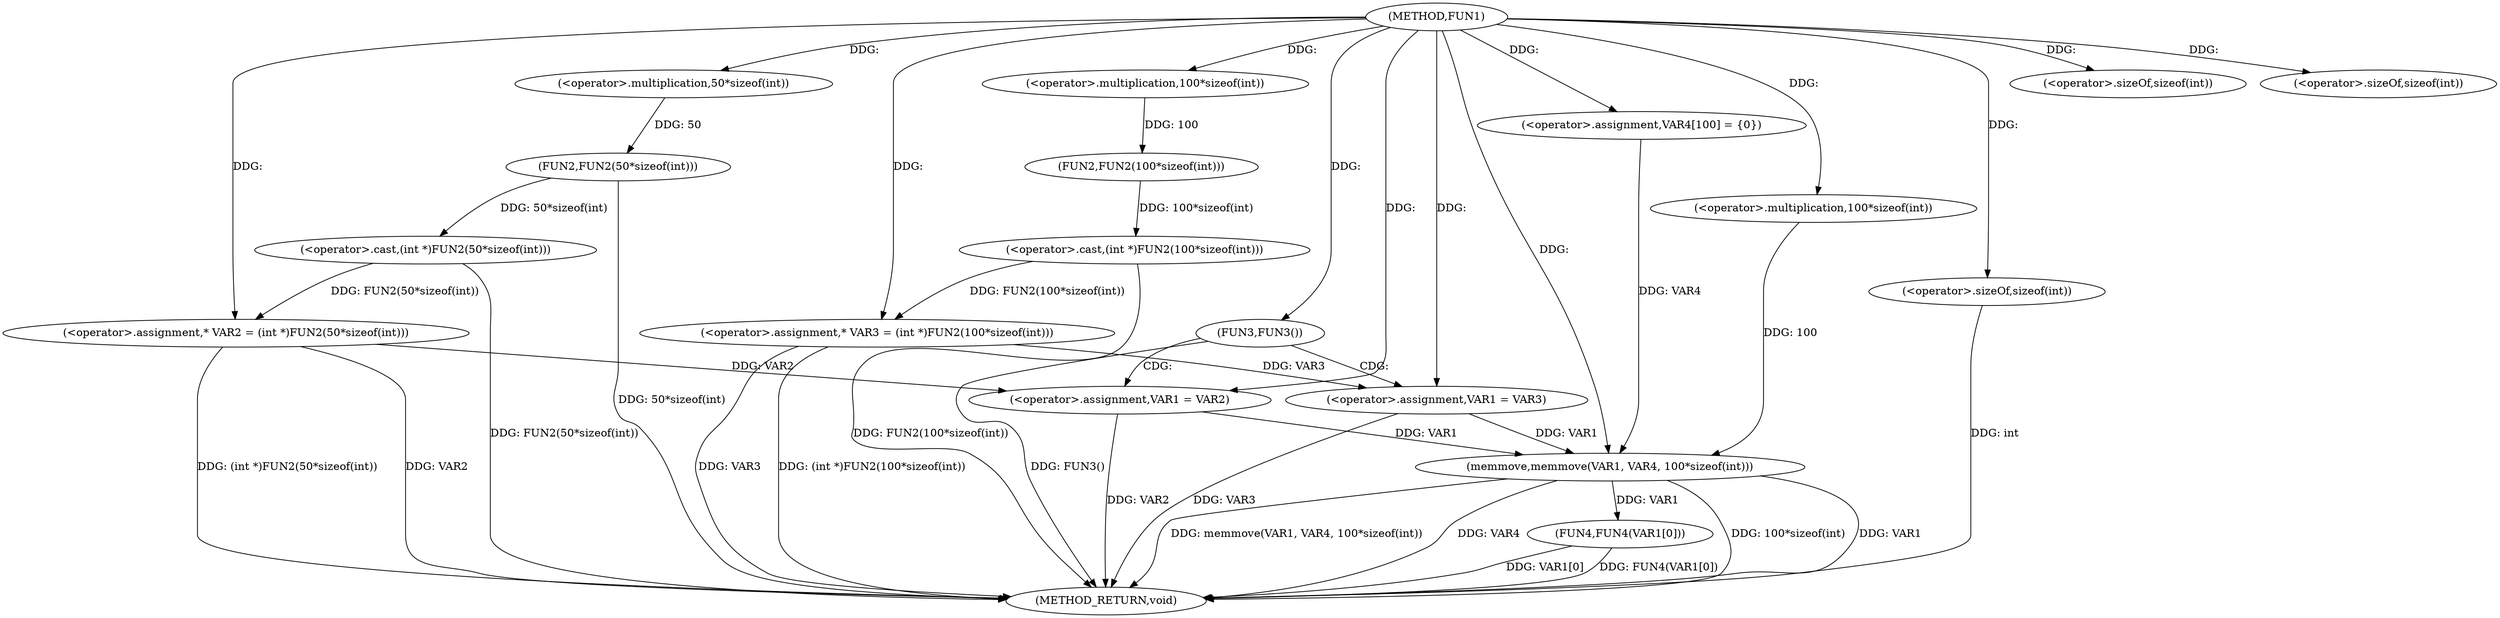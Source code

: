 digraph FUN1 {  
"1000100" [label = "(METHOD,FUN1)" ]
"1000149" [label = "(METHOD_RETURN,void)" ]
"1000104" [label = "(<operator>.assignment,* VAR2 = (int *)FUN2(50*sizeof(int)))" ]
"1000106" [label = "(<operator>.cast,(int *)FUN2(50*sizeof(int)))" ]
"1000108" [label = "(FUN2,FUN2(50*sizeof(int)))" ]
"1000109" [label = "(<operator>.multiplication,50*sizeof(int))" ]
"1000111" [label = "(<operator>.sizeOf,sizeof(int))" ]
"1000114" [label = "(<operator>.assignment,* VAR3 = (int *)FUN2(100*sizeof(int)))" ]
"1000116" [label = "(<operator>.cast,(int *)FUN2(100*sizeof(int)))" ]
"1000118" [label = "(FUN2,FUN2(100*sizeof(int)))" ]
"1000119" [label = "(<operator>.multiplication,100*sizeof(int))" ]
"1000121" [label = "(<operator>.sizeOf,sizeof(int))" ]
"1000124" [label = "(FUN3,FUN3())" ]
"1000126" [label = "(<operator>.assignment,VAR1 = VAR2)" ]
"1000131" [label = "(<operator>.assignment,VAR1 = VAR3)" ]
"1000136" [label = "(<operator>.assignment,VAR4[100] = {0})" ]
"1000138" [label = "(memmove,memmove(VAR1, VAR4, 100*sizeof(int)))" ]
"1000141" [label = "(<operator>.multiplication,100*sizeof(int))" ]
"1000143" [label = "(<operator>.sizeOf,sizeof(int))" ]
"1000145" [label = "(FUN4,FUN4(VAR1[0]))" ]
  "1000106" -> "1000149"  [ label = "DDG: FUN2(50*sizeof(int))"] 
  "1000104" -> "1000149"  [ label = "DDG: VAR2"] 
  "1000138" -> "1000149"  [ label = "DDG: VAR4"] 
  "1000143" -> "1000149"  [ label = "DDG: int"] 
  "1000114" -> "1000149"  [ label = "DDG: VAR3"] 
  "1000116" -> "1000149"  [ label = "DDG: FUN2(100*sizeof(int))"] 
  "1000131" -> "1000149"  [ label = "DDG: VAR3"] 
  "1000145" -> "1000149"  [ label = "DDG: VAR1[0]"] 
  "1000114" -> "1000149"  [ label = "DDG: (int *)FUN2(100*sizeof(int))"] 
  "1000138" -> "1000149"  [ label = "DDG: 100*sizeof(int)"] 
  "1000138" -> "1000149"  [ label = "DDG: VAR1"] 
  "1000145" -> "1000149"  [ label = "DDG: FUN4(VAR1[0])"] 
  "1000126" -> "1000149"  [ label = "DDG: VAR2"] 
  "1000138" -> "1000149"  [ label = "DDG: memmove(VAR1, VAR4, 100*sizeof(int))"] 
  "1000104" -> "1000149"  [ label = "DDG: (int *)FUN2(50*sizeof(int))"] 
  "1000108" -> "1000149"  [ label = "DDG: 50*sizeof(int)"] 
  "1000124" -> "1000149"  [ label = "DDG: FUN3()"] 
  "1000106" -> "1000104"  [ label = "DDG: FUN2(50*sizeof(int))"] 
  "1000100" -> "1000104"  [ label = "DDG: "] 
  "1000108" -> "1000106"  [ label = "DDG: 50*sizeof(int)"] 
  "1000109" -> "1000108"  [ label = "DDG: 50"] 
  "1000100" -> "1000109"  [ label = "DDG: "] 
  "1000100" -> "1000111"  [ label = "DDG: "] 
  "1000116" -> "1000114"  [ label = "DDG: FUN2(100*sizeof(int))"] 
  "1000100" -> "1000114"  [ label = "DDG: "] 
  "1000118" -> "1000116"  [ label = "DDG: 100*sizeof(int)"] 
  "1000119" -> "1000118"  [ label = "DDG: 100"] 
  "1000100" -> "1000119"  [ label = "DDG: "] 
  "1000100" -> "1000121"  [ label = "DDG: "] 
  "1000100" -> "1000124"  [ label = "DDG: "] 
  "1000104" -> "1000126"  [ label = "DDG: VAR2"] 
  "1000100" -> "1000126"  [ label = "DDG: "] 
  "1000114" -> "1000131"  [ label = "DDG: VAR3"] 
  "1000100" -> "1000131"  [ label = "DDG: "] 
  "1000100" -> "1000136"  [ label = "DDG: "] 
  "1000131" -> "1000138"  [ label = "DDG: VAR1"] 
  "1000126" -> "1000138"  [ label = "DDG: VAR1"] 
  "1000100" -> "1000138"  [ label = "DDG: "] 
  "1000136" -> "1000138"  [ label = "DDG: VAR4"] 
  "1000141" -> "1000138"  [ label = "DDG: 100"] 
  "1000100" -> "1000141"  [ label = "DDG: "] 
  "1000100" -> "1000143"  [ label = "DDG: "] 
  "1000138" -> "1000145"  [ label = "DDG: VAR1"] 
  "1000124" -> "1000131"  [ label = "CDG: "] 
  "1000124" -> "1000126"  [ label = "CDG: "] 
}
